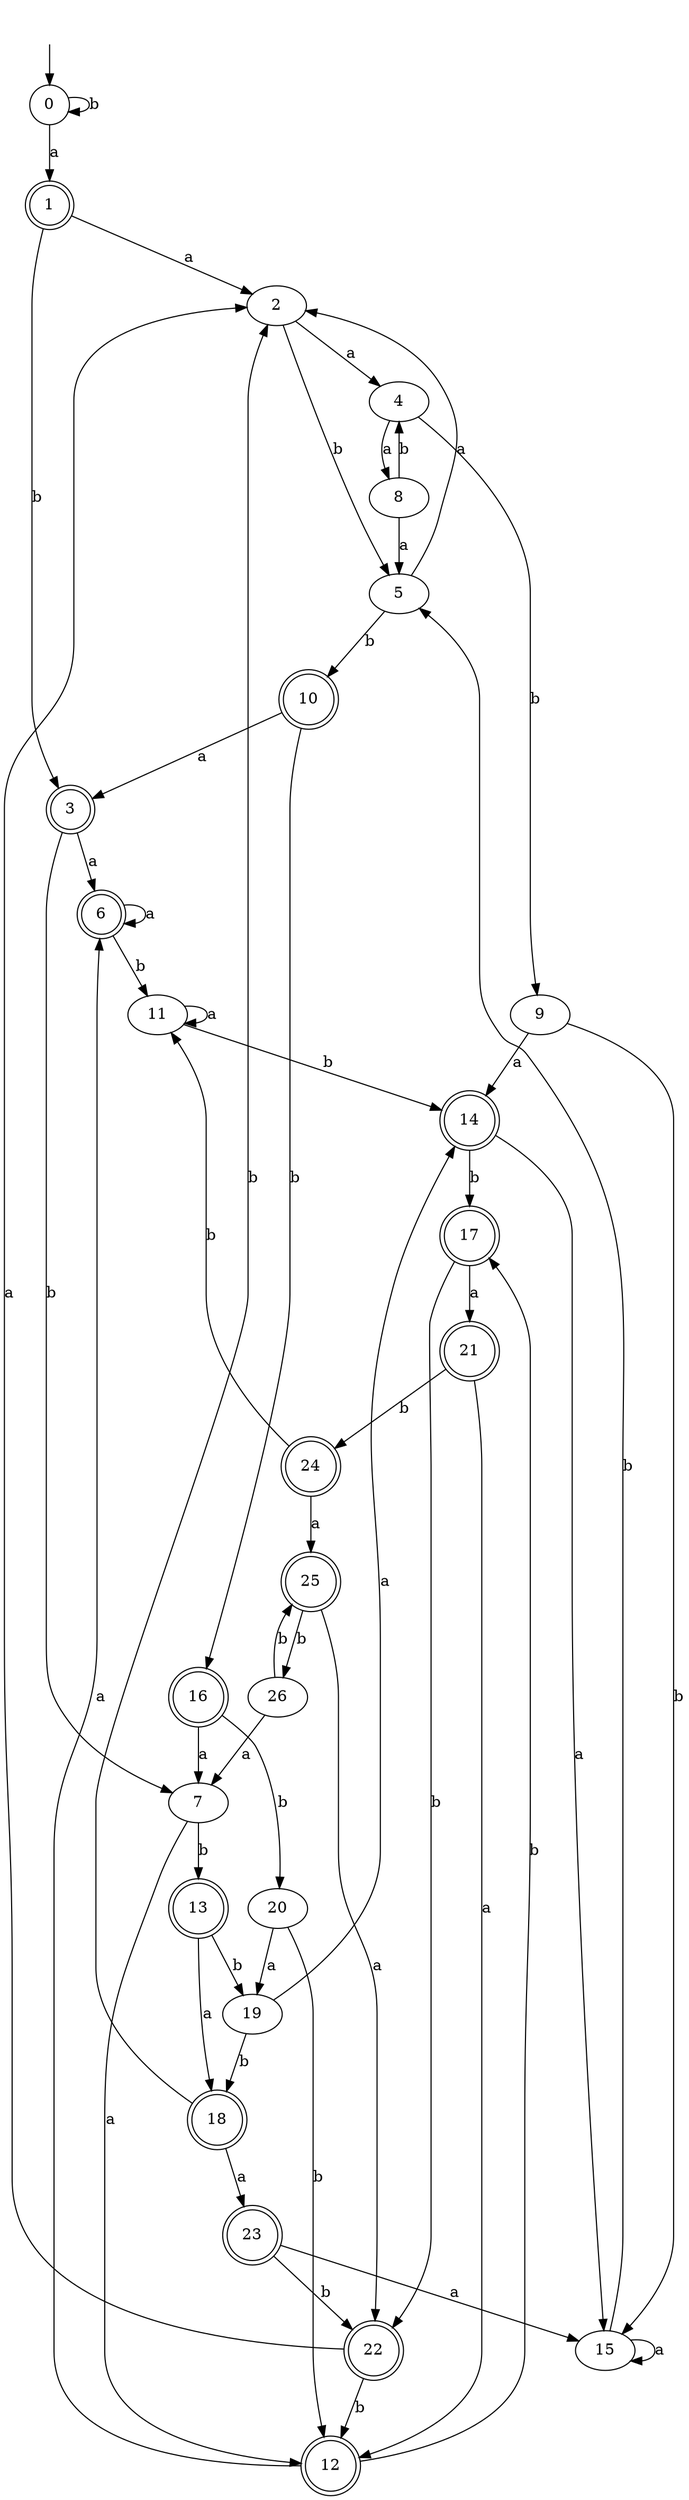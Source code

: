 digraph RandomDFA {
  __start0 [label="", shape=none];
  __start0 -> 0 [label=""];
  0 [shape=circle]
  0 -> 1 [label="a"]
  0 -> 0 [label="b"]
  1 [shape=doublecircle]
  1 -> 2 [label="a"]
  1 -> 3 [label="b"]
  2
  2 -> 4 [label="a"]
  2 -> 5 [label="b"]
  3 [shape=doublecircle]
  3 -> 6 [label="a"]
  3 -> 7 [label="b"]
  4
  4 -> 8 [label="a"]
  4 -> 9 [label="b"]
  5
  5 -> 2 [label="a"]
  5 -> 10 [label="b"]
  6 [shape=doublecircle]
  6 -> 6 [label="a"]
  6 -> 11 [label="b"]
  7
  7 -> 12 [label="a"]
  7 -> 13 [label="b"]
  8
  8 -> 5 [label="a"]
  8 -> 4 [label="b"]
  9
  9 -> 14 [label="a"]
  9 -> 15 [label="b"]
  10 [shape=doublecircle]
  10 -> 3 [label="a"]
  10 -> 16 [label="b"]
  11
  11 -> 11 [label="a"]
  11 -> 14 [label="b"]
  12 [shape=doublecircle]
  12 -> 6 [label="a"]
  12 -> 17 [label="b"]
  13 [shape=doublecircle]
  13 -> 18 [label="a"]
  13 -> 19 [label="b"]
  14 [shape=doublecircle]
  14 -> 15 [label="a"]
  14 -> 17 [label="b"]
  15
  15 -> 15 [label="a"]
  15 -> 5 [label="b"]
  16 [shape=doublecircle]
  16 -> 7 [label="a"]
  16 -> 20 [label="b"]
  17 [shape=doublecircle]
  17 -> 21 [label="a"]
  17 -> 22 [label="b"]
  18 [shape=doublecircle]
  18 -> 23 [label="a"]
  18 -> 2 [label="b"]
  19
  19 -> 14 [label="a"]
  19 -> 18 [label="b"]
  20
  20 -> 19 [label="a"]
  20 -> 12 [label="b"]
  21 [shape=doublecircle]
  21 -> 12 [label="a"]
  21 -> 24 [label="b"]
  22 [shape=doublecircle]
  22 -> 2 [label="a"]
  22 -> 12 [label="b"]
  23 [shape=doublecircle]
  23 -> 15 [label="a"]
  23 -> 22 [label="b"]
  24 [shape=doublecircle]
  24 -> 25 [label="a"]
  24 -> 11 [label="b"]
  25 [shape=doublecircle]
  25 -> 22 [label="a"]
  25 -> 26 [label="b"]
  26
  26 -> 7 [label="a"]
  26 -> 25 [label="b"]
}
